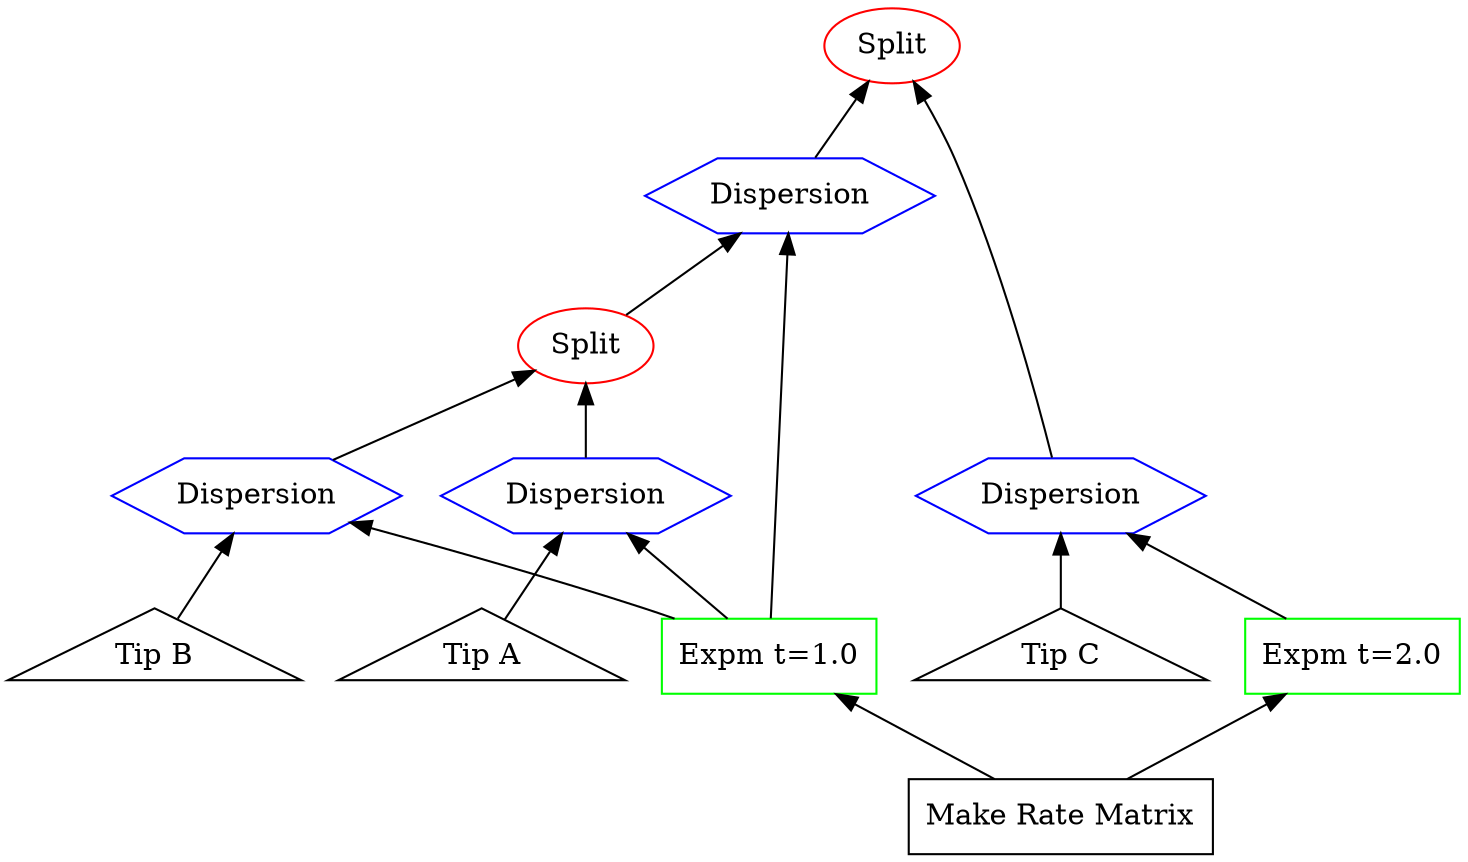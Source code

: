digraph {
node[shape=rect];
rankdir="BT";

spo1 [label="Split" color="Red" shape=ellipse];

dop3 [label="Dispersion" color="Blue" shape=hexagon];

dop4 [label="Dispersion" color="Blue" shape=hexagon];
expm4 [label="Expm t=2.0", color="Green" shape=rect];

spo2 [label="Split" color=Red shape=ellipse];
dop1 [label="Dispersion" color=Blue shape=hexagon];
dop2 [label="Dispersion" color=Blue shape=hexagon];
eop1 [label="Expm t=1.0" color=Green shape=rect];
mro [label="Make Rate Matrix"];

tipa [label="Tip A" shape=triangle]
tipb [label="Tip B" shape=triangle]
tipc [label="Tip C" shape=triangle]

dop1 -> spo2;
dop2 -> spo2;

tipa -> dop1;
tipb -> dop2;

eop1 -> dop1;
eop1 -> dop2;
eop1 -> dop3;

mro -> eop1;

spo2 -> dop3;

tipc -> dop4;
expm4 -> dop4;
mro -> expm4;

dop4 -> spo1;
dop3 -> spo1;

}
